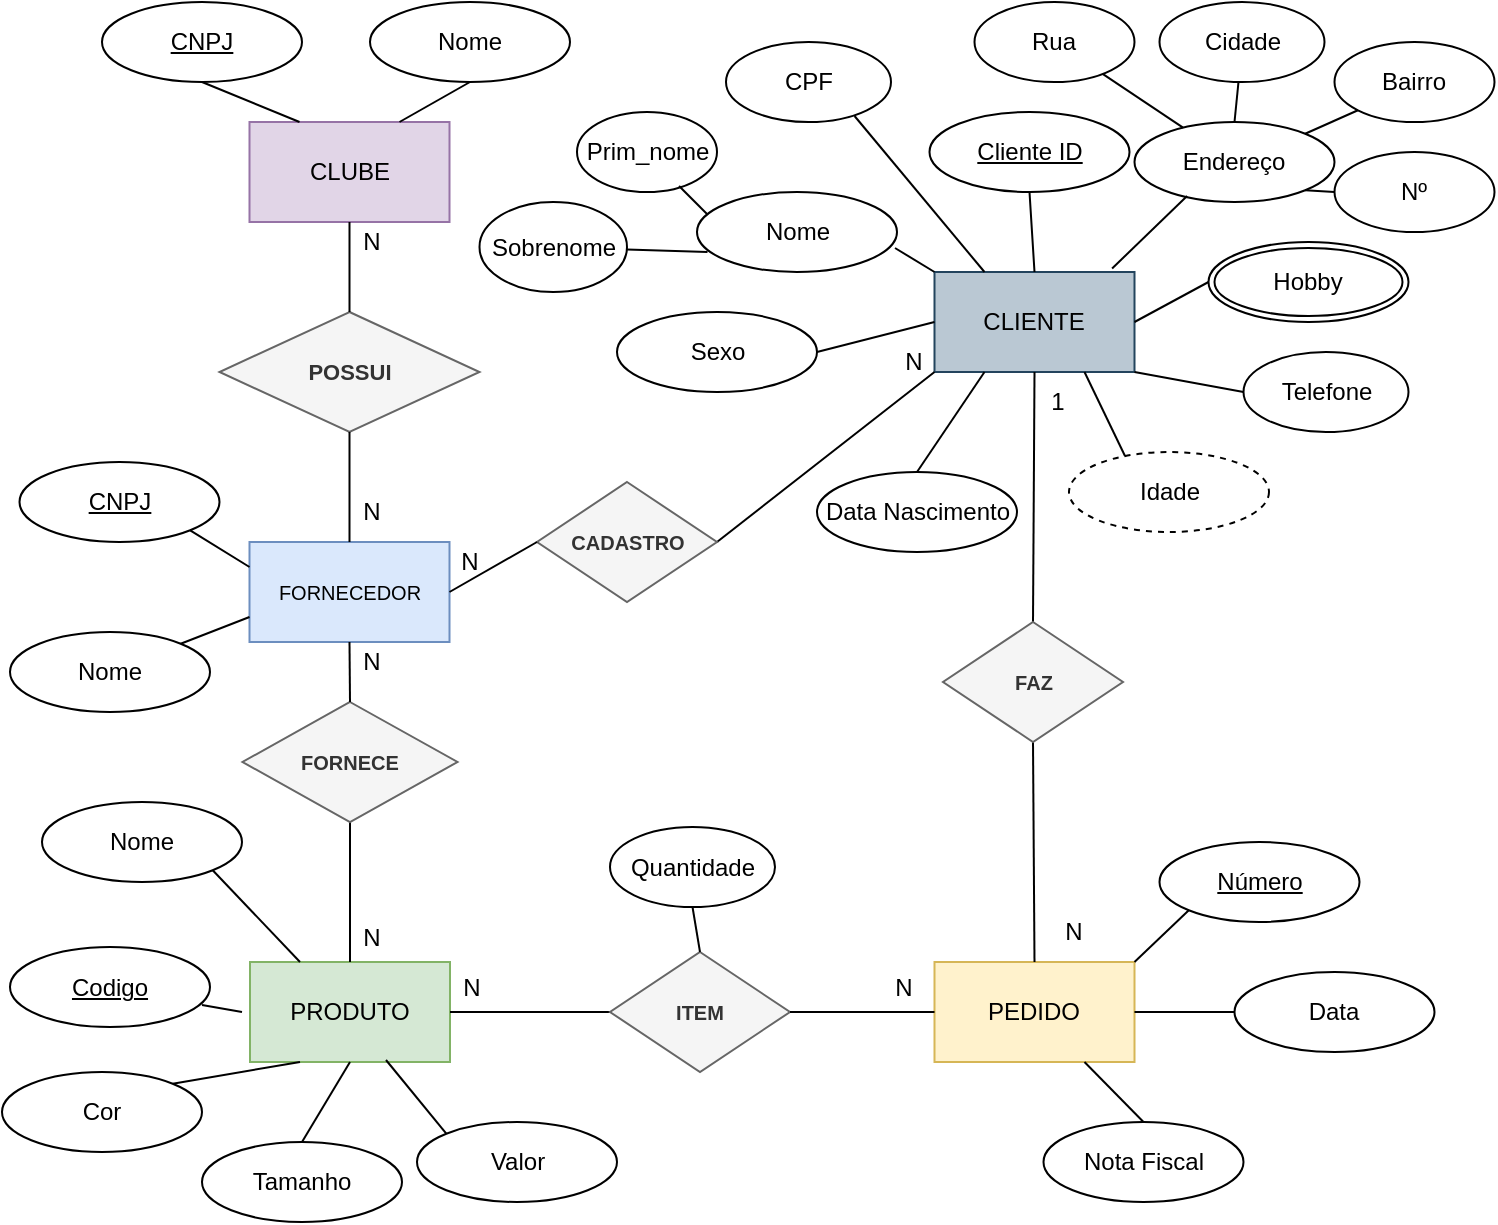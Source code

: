 <mxfile version="21.1.2" type="device" pages="2">
  <diagram name="Diagrama" id="8T4zqyXwF0000SmUOu8A">
    <mxGraphModel dx="3312" dy="1997" grid="1" gridSize="10" guides="1" tooltips="1" connect="1" arrows="1" fold="1" page="1" pageScale="1" pageWidth="827" pageHeight="1169" math="0" shadow="0">
      <root>
        <mxCell id="0" />
        <mxCell id="1" parent="0" />
        <mxCell id="Tkfm5KGIFP5zqyFGYU3w-9" value="CLUBE" style="whiteSpace=wrap;html=1;align=center;fillColor=#e1d5e7;strokeColor=#9673a6;" parent="1" vertex="1">
          <mxGeometry x="-1490.25" y="-1060" width="100" height="50" as="geometry" />
        </mxCell>
        <mxCell id="Tkfm5KGIFP5zqyFGYU3w-10" value="PRODUTO" style="whiteSpace=wrap;html=1;align=center;fillColor=#d5e8d4;strokeColor=#82b366;" parent="1" vertex="1">
          <mxGeometry x="-1490" y="-640" width="100" height="50" as="geometry" />
        </mxCell>
        <mxCell id="Tkfm5KGIFP5zqyFGYU3w-11" value="PEDIDO" style="whiteSpace=wrap;html=1;align=center;fillColor=#fff2cc;strokeColor=#d6b656;" parent="1" vertex="1">
          <mxGeometry x="-1147.75" y="-640" width="100" height="50" as="geometry" />
        </mxCell>
        <mxCell id="Tkfm5KGIFP5zqyFGYU3w-12" value="CLIENTE" style="whiteSpace=wrap;html=1;align=center;fillColor=#bac8d3;strokeColor=#23445d;" parent="1" vertex="1">
          <mxGeometry x="-1147.75" y="-985" width="100" height="50" as="geometry" />
        </mxCell>
        <mxCell id="VzMww5PxV1IO6Oh9PiyG-2" value="CNPJ" style="ellipse;whiteSpace=wrap;html=1;align=center;fontStyle=4;" parent="1" vertex="1">
          <mxGeometry x="-1564" y="-1120" width="100" height="40" as="geometry" />
        </mxCell>
        <mxCell id="VzMww5PxV1IO6Oh9PiyG-7" value="Data Nascimento" style="ellipse;whiteSpace=wrap;html=1;align=center;" parent="1" vertex="1">
          <mxGeometry x="-1206.5" y="-885" width="100" height="40" as="geometry" />
        </mxCell>
        <mxCell id="VzMww5PxV1IO6Oh9PiyG-8" value="Endereço" style="ellipse;whiteSpace=wrap;html=1;align=center;" parent="1" vertex="1">
          <mxGeometry x="-1047.75" y="-1060" width="100" height="40" as="geometry" />
        </mxCell>
        <mxCell id="VzMww5PxV1IO6Oh9PiyG-9" value="Sexo" style="ellipse;whiteSpace=wrap;html=1;align=center;" parent="1" vertex="1">
          <mxGeometry x="-1306.5" y="-965" width="100" height="40" as="geometry" />
        </mxCell>
        <mxCell id="VzMww5PxV1IO6Oh9PiyG-10" value="Nome" style="ellipse;whiteSpace=wrap;html=1;align=center;" parent="1" vertex="1">
          <mxGeometry x="-1266.5" y="-1025" width="100" height="40" as="geometry" />
        </mxCell>
        <mxCell id="VzMww5PxV1IO6Oh9PiyG-13" value="Idade" style="ellipse;whiteSpace=wrap;html=1;align=center;dashed=1;" parent="1" vertex="1">
          <mxGeometry x="-1080.5" y="-895" width="100" height="40" as="geometry" />
        </mxCell>
        <mxCell id="VzMww5PxV1IO6Oh9PiyG-14" value="Prim_nome" style="ellipse;whiteSpace=wrap;html=1;align=center;" parent="1" vertex="1">
          <mxGeometry x="-1326.5" y="-1065" width="70" height="40" as="geometry" />
        </mxCell>
        <mxCell id="VzMww5PxV1IO6Oh9PiyG-15" value="Sobrenome" style="ellipse;whiteSpace=wrap;html=1;align=center;" parent="1" vertex="1">
          <mxGeometry x="-1375.25" y="-1020" width="73.75" height="45" as="geometry" />
        </mxCell>
        <mxCell id="VzMww5PxV1IO6Oh9PiyG-16" value="Bairro" style="ellipse;whiteSpace=wrap;html=1;align=center;" parent="1" vertex="1">
          <mxGeometry x="-947.75" y="-1100" width="80" height="40" as="geometry" />
        </mxCell>
        <mxCell id="VzMww5PxV1IO6Oh9PiyG-17" value="Cidade" style="ellipse;whiteSpace=wrap;html=1;align=center;" parent="1" vertex="1">
          <mxGeometry x="-1035.25" y="-1120" width="82.5" height="40" as="geometry" />
        </mxCell>
        <mxCell id="VzMww5PxV1IO6Oh9PiyG-19" value="Nº" style="ellipse;whiteSpace=wrap;html=1;align=center;" parent="1" vertex="1">
          <mxGeometry x="-947.75" y="-1045" width="80" height="40" as="geometry" />
        </mxCell>
        <mxCell id="VzMww5PxV1IO6Oh9PiyG-20" value="Nome" style="ellipse;whiteSpace=wrap;html=1;align=center;" parent="1" vertex="1">
          <mxGeometry x="-1594" y="-720" width="100" height="40" as="geometry" />
        </mxCell>
        <mxCell id="VzMww5PxV1IO6Oh9PiyG-22" value="Valor" style="ellipse;whiteSpace=wrap;html=1;align=center;" parent="1" vertex="1">
          <mxGeometry x="-1406.5" y="-560" width="100" height="40" as="geometry" />
        </mxCell>
        <mxCell id="VzMww5PxV1IO6Oh9PiyG-23" value="Tamanho" style="ellipse;whiteSpace=wrap;html=1;align=center;" parent="1" vertex="1">
          <mxGeometry x="-1514" y="-550" width="100" height="40" as="geometry" />
        </mxCell>
        <mxCell id="VzMww5PxV1IO6Oh9PiyG-29" value="Codigo" style="ellipse;whiteSpace=wrap;html=1;align=center;fontStyle=4;" parent="1" vertex="1">
          <mxGeometry x="-1610" y="-647.5" width="100" height="40" as="geometry" />
        </mxCell>
        <mxCell id="VzMww5PxV1IO6Oh9PiyG-30" value="Hobby" style="ellipse;shape=doubleEllipse;margin=3;whiteSpace=wrap;html=1;align=center;" parent="1" vertex="1">
          <mxGeometry x="-1010.75" y="-1000" width="100" height="40" as="geometry" />
        </mxCell>
        <mxCell id="VzMww5PxV1IO6Oh9PiyG-33" value="Número" style="ellipse;whiteSpace=wrap;html=1;align=center;fontStyle=4;" parent="1" vertex="1">
          <mxGeometry x="-1035.25" y="-700" width="100" height="40" as="geometry" />
        </mxCell>
        <mxCell id="VzMww5PxV1IO6Oh9PiyG-37" value="Data" style="ellipse;whiteSpace=wrap;html=1;align=center;" parent="1" vertex="1">
          <mxGeometry x="-997.75" y="-635" width="100" height="40" as="geometry" />
        </mxCell>
        <mxCell id="VzMww5PxV1IO6Oh9PiyG-38" value="Nota Fiscal" style="ellipse;whiteSpace=wrap;html=1;align=center;" parent="1" vertex="1">
          <mxGeometry x="-1093.25" y="-560" width="100" height="40" as="geometry" />
        </mxCell>
        <mxCell id="VzMww5PxV1IO6Oh9PiyG-42" value="" style="endArrow=none;html=1;rounded=0;exitX=0.5;exitY=1;exitDx=0;exitDy=0;entryX=0.25;entryY=0;entryDx=0;entryDy=0;" parent="1" source="VzMww5PxV1IO6Oh9PiyG-2" target="Tkfm5KGIFP5zqyFGYU3w-9" edge="1">
          <mxGeometry relative="1" as="geometry">
            <mxPoint x="-1384" y="-1130" as="sourcePoint" />
            <mxPoint x="-1434" y="-1030" as="targetPoint" />
            <Array as="points" />
          </mxGeometry>
        </mxCell>
        <mxCell id="VzMww5PxV1IO6Oh9PiyG-43" value="" style="endArrow=none;html=1;rounded=0;exitX=0.5;exitY=1;exitDx=0;exitDy=0;entryX=0.75;entryY=0;entryDx=0;entryDy=0;" parent="1" source="usLz7VzWyeK3EHCSEz5r-34" target="Tkfm5KGIFP5zqyFGYU3w-9" edge="1">
          <mxGeometry relative="1" as="geometry">
            <mxPoint x="-1354" y="-1080" as="sourcePoint" />
            <mxPoint x="-1114" y="-170" as="targetPoint" />
          </mxGeometry>
        </mxCell>
        <mxCell id="VzMww5PxV1IO6Oh9PiyG-45" value="" style="endArrow=none;html=1;rounded=0;" parent="1" source="VzMww5PxV1IO6Oh9PiyG-15" edge="1">
          <mxGeometry relative="1" as="geometry">
            <mxPoint x="-1286.5" y="-995" as="sourcePoint" />
            <mxPoint x="-1261.25" y="-995" as="targetPoint" />
          </mxGeometry>
        </mxCell>
        <mxCell id="VzMww5PxV1IO6Oh9PiyG-46" value="" style="endArrow=none;html=1;rounded=0;exitX=0.729;exitY=0.925;exitDx=0;exitDy=0;exitPerimeter=0;entryX=0.05;entryY=0.275;entryDx=0;entryDy=0;entryPerimeter=0;" parent="1" source="VzMww5PxV1IO6Oh9PiyG-14" target="VzMww5PxV1IO6Oh9PiyG-10" edge="1">
          <mxGeometry relative="1" as="geometry">
            <mxPoint x="-886.5" y="-1065" as="sourcePoint" />
            <mxPoint x="-726.5" y="-1065" as="targetPoint" />
          </mxGeometry>
        </mxCell>
        <mxCell id="VzMww5PxV1IO6Oh9PiyG-47" value="" style="endArrow=none;html=1;rounded=0;entryX=0.5;entryY=0;entryDx=0;entryDy=0;" parent="1" source="VzMww5PxV1IO6Oh9PiyG-17" target="VzMww5PxV1IO6Oh9PiyG-8" edge="1">
          <mxGeometry relative="1" as="geometry">
            <mxPoint x="-937.75" y="-1090" as="sourcePoint" />
            <mxPoint x="-327.75" y="-1285" as="targetPoint" />
          </mxGeometry>
        </mxCell>
        <mxCell id="VzMww5PxV1IO6Oh9PiyG-48" value="" style="endArrow=none;html=1;rounded=0;exitX=0;exitY=1;exitDx=0;exitDy=0;entryX=1;entryY=0;entryDx=0;entryDy=0;" parent="1" source="VzMww5PxV1IO6Oh9PiyG-16" target="VzMww5PxV1IO6Oh9PiyG-8" edge="1">
          <mxGeometry relative="1" as="geometry">
            <mxPoint x="-487.75" y="-1285" as="sourcePoint" />
            <mxPoint x="-837.75" y="-1075" as="targetPoint" />
          </mxGeometry>
        </mxCell>
        <mxCell id="VzMww5PxV1IO6Oh9PiyG-52" value="" style="endArrow=none;html=1;rounded=0;exitX=0.99;exitY=0.7;exitDx=0;exitDy=0;exitPerimeter=0;entryX=0;entryY=0;entryDx=0;entryDy=0;" parent="1" source="VzMww5PxV1IO6Oh9PiyG-10" target="Tkfm5KGIFP5zqyFGYU3w-12" edge="1">
          <mxGeometry relative="1" as="geometry">
            <mxPoint x="-817.25" y="-1075" as="sourcePoint" />
            <mxPoint x="-657.25" y="-1075" as="targetPoint" />
          </mxGeometry>
        </mxCell>
        <mxCell id="VzMww5PxV1IO6Oh9PiyG-53" value="" style="endArrow=none;html=1;rounded=0;exitX=0;exitY=0.5;exitDx=0;exitDy=0;entryX=1;entryY=0.5;entryDx=0;entryDy=0;" parent="1" source="VzMww5PxV1IO6Oh9PiyG-30" target="Tkfm5KGIFP5zqyFGYU3w-12" edge="1">
          <mxGeometry relative="1" as="geometry">
            <mxPoint x="-877.75" y="-1070" as="sourcePoint" />
            <mxPoint x="-717.75" y="-1070" as="targetPoint" />
          </mxGeometry>
        </mxCell>
        <mxCell id="VzMww5PxV1IO6Oh9PiyG-54" value="" style="endArrow=none;html=1;rounded=0;exitX=0.5;exitY=0;exitDx=0;exitDy=0;entryX=0.25;entryY=1;entryDx=0;entryDy=0;" parent="1" source="VzMww5PxV1IO6Oh9PiyG-7" target="Tkfm5KGIFP5zqyFGYU3w-12" edge="1">
          <mxGeometry relative="1" as="geometry">
            <mxPoint x="-877.75" y="-1070" as="sourcePoint" />
            <mxPoint x="-717.75" y="-1070" as="targetPoint" />
          </mxGeometry>
        </mxCell>
        <mxCell id="VzMww5PxV1IO6Oh9PiyG-56" value="" style="endArrow=none;html=1;rounded=0;exitX=1;exitY=0.5;exitDx=0;exitDy=0;entryX=0;entryY=0.5;entryDx=0;entryDy=0;" parent="1" source="VzMww5PxV1IO6Oh9PiyG-9" target="Tkfm5KGIFP5zqyFGYU3w-12" edge="1">
          <mxGeometry relative="1" as="geometry">
            <mxPoint x="-817.25" y="-1075" as="sourcePoint" />
            <mxPoint x="-657.25" y="-1075" as="targetPoint" />
          </mxGeometry>
        </mxCell>
        <mxCell id="VzMww5PxV1IO6Oh9PiyG-57" value="" style="endArrow=none;html=1;rounded=0;exitX=1;exitY=1;exitDx=0;exitDy=0;entryX=0;entryY=0.5;entryDx=0;entryDy=0;" parent="1" source="Tkfm5KGIFP5zqyFGYU3w-12" target="IfGe2_RZmpWgjfv_gyei-1" edge="1">
          <mxGeometry relative="1" as="geometry">
            <mxPoint x="-877.75" y="-1070" as="sourcePoint" />
            <mxPoint x="-1003.105" y="-959.142" as="targetPoint" />
          </mxGeometry>
        </mxCell>
        <mxCell id="VzMww5PxV1IO6Oh9PiyG-58" value="" style="endArrow=none;html=1;rounded=0;exitX=0.779;exitY=0.925;exitDx=0;exitDy=0;entryX=0.25;entryY=0;entryDx=0;entryDy=0;exitPerimeter=0;" parent="1" source="usLz7VzWyeK3EHCSEz5r-35" target="Tkfm5KGIFP5zqyFGYU3w-12" edge="1">
          <mxGeometry relative="1" as="geometry">
            <mxPoint x="-1189" y="-1070" as="sourcePoint" />
            <mxPoint x="-717.75" y="-1070" as="targetPoint" />
          </mxGeometry>
        </mxCell>
        <mxCell id="VzMww5PxV1IO6Oh9PiyG-59" value="" style="endArrow=none;html=1;rounded=0;exitX=0;exitY=0.5;exitDx=0;exitDy=0;entryX=1;entryY=1;entryDx=0;entryDy=0;" parent="1" source="VzMww5PxV1IO6Oh9PiyG-19" target="VzMww5PxV1IO6Oh9PiyG-8" edge="1">
          <mxGeometry relative="1" as="geometry">
            <mxPoint x="-487.75" y="-1285" as="sourcePoint" />
            <mxPoint x="-327.75" y="-1285" as="targetPoint" />
          </mxGeometry>
        </mxCell>
        <mxCell id="VzMww5PxV1IO6Oh9PiyG-60" value="" style="endArrow=none;html=1;rounded=0;exitX=0.5;exitY=0;exitDx=0;exitDy=0;entryX=0.5;entryY=1;entryDx=0;entryDy=0;" parent="1" source="VzMww5PxV1IO6Oh9PiyG-23" target="Tkfm5KGIFP5zqyFGYU3w-10" edge="1">
          <mxGeometry relative="1" as="geometry">
            <mxPoint x="-1544" y="-722.5" as="sourcePoint" />
            <mxPoint x="-1384" y="-722.5" as="targetPoint" />
          </mxGeometry>
        </mxCell>
        <mxCell id="VzMww5PxV1IO6Oh9PiyG-61" value="" style="endArrow=none;html=1;rounded=0;exitX=1;exitY=0;exitDx=0;exitDy=0;entryX=0.25;entryY=1;entryDx=0;entryDy=0;" parent="1" source="IfGe2_RZmpWgjfv_gyei-2" target="Tkfm5KGIFP5zqyFGYU3w-10" edge="1">
          <mxGeometry relative="1" as="geometry">
            <mxPoint x="-1484" y="-552.5" as="sourcePoint" />
            <mxPoint x="-1424" y="-590" as="targetPoint" />
          </mxGeometry>
        </mxCell>
        <mxCell id="VzMww5PxV1IO6Oh9PiyG-62" value="" style="endArrow=none;html=1;rounded=0;entryX=0.25;entryY=0;entryDx=0;entryDy=0;exitX=1;exitY=1;exitDx=0;exitDy=0;" parent="1" source="VzMww5PxV1IO6Oh9PiyG-20" target="Tkfm5KGIFP5zqyFGYU3w-10" edge="1">
          <mxGeometry relative="1" as="geometry">
            <mxPoint x="-1464" y="-690" as="sourcePoint" />
            <mxPoint x="-1384" y="-722.5" as="targetPoint" />
          </mxGeometry>
        </mxCell>
        <mxCell id="VzMww5PxV1IO6Oh9PiyG-63" value="" style="endArrow=none;html=1;rounded=0;exitX=0.96;exitY=0.725;exitDx=0;exitDy=0;exitPerimeter=0;" parent="1" source="VzMww5PxV1IO6Oh9PiyG-29" edge="1">
          <mxGeometry relative="1" as="geometry">
            <mxPoint x="-1544" y="-722.5" as="sourcePoint" />
            <mxPoint x="-1494" y="-615" as="targetPoint" />
          </mxGeometry>
        </mxCell>
        <mxCell id="VzMww5PxV1IO6Oh9PiyG-64" value="" style="endArrow=none;html=1;rounded=0;exitX=0.68;exitY=0.98;exitDx=0;exitDy=0;entryX=0;entryY=0;entryDx=0;entryDy=0;exitPerimeter=0;" parent="1" source="Tkfm5KGIFP5zqyFGYU3w-10" target="VzMww5PxV1IO6Oh9PiyG-22" edge="1">
          <mxGeometry relative="1" as="geometry">
            <mxPoint x="-1544" y="-722.5" as="sourcePoint" />
            <mxPoint x="-1314" y="-542.5" as="targetPoint" />
          </mxGeometry>
        </mxCell>
        <mxCell id="VzMww5PxV1IO6Oh9PiyG-67" value="" style="endArrow=none;html=1;rounded=0;exitX=0;exitY=0.5;exitDx=0;exitDy=0;entryX=1;entryY=0.5;entryDx=0;entryDy=0;" parent="1" source="VzMww5PxV1IO6Oh9PiyG-37" target="Tkfm5KGIFP5zqyFGYU3w-11" edge="1">
          <mxGeometry relative="1" as="geometry">
            <mxPoint x="-1416.5" y="-362.5" as="sourcePoint" />
            <mxPoint x="-1256.5" y="-362.5" as="targetPoint" />
          </mxGeometry>
        </mxCell>
        <mxCell id="VzMww5PxV1IO6Oh9PiyG-70" value="" style="endArrow=none;html=1;rounded=0;entryX=0.75;entryY=1;entryDx=0;entryDy=0;exitX=0.5;exitY=0;exitDx=0;exitDy=0;" parent="1" source="VzMww5PxV1IO6Oh9PiyG-38" target="Tkfm5KGIFP5zqyFGYU3w-11" edge="1">
          <mxGeometry relative="1" as="geometry">
            <mxPoint x="-1078" y="-560" as="sourcePoint" />
            <mxPoint x="-1256.5" y="-362.5" as="targetPoint" />
          </mxGeometry>
        </mxCell>
        <mxCell id="VzMww5PxV1IO6Oh9PiyG-72" value="" style="endArrow=none;html=1;rounded=0;exitX=1;exitY=0;exitDx=0;exitDy=0;entryX=0;entryY=1;entryDx=0;entryDy=0;" parent="1" source="Tkfm5KGIFP5zqyFGYU3w-11" target="VzMww5PxV1IO6Oh9PiyG-33" edge="1">
          <mxGeometry relative="1" as="geometry">
            <mxPoint x="-1416.5" y="-362.5" as="sourcePoint" />
            <mxPoint x="-1156.25" y="-710" as="targetPoint" />
          </mxGeometry>
        </mxCell>
        <mxCell id="VzMww5PxV1IO6Oh9PiyG-73" value="POSSUI" style="shape=rhombus;perimeter=rhombusPerimeter;whiteSpace=wrap;html=1;align=center;fillColor=#f5f5f5;fontColor=#333333;strokeColor=#666666;fontStyle=1;fontSize=11;" parent="1" vertex="1">
          <mxGeometry x="-1505.25" y="-965" width="130" height="60" as="geometry" />
        </mxCell>
        <mxCell id="Menlp_lEHqC7IgFy6oZM-38" value="" style="endArrow=none;html=1;rounded=0;fontSize=10;exitX=0.5;exitY=0;exitDx=0;exitDy=0;entryX=0.5;entryY=1;entryDx=0;entryDy=0;" parent="1" source="VzMww5PxV1IO6Oh9PiyG-73" target="Tkfm5KGIFP5zqyFGYU3w-9" edge="1">
          <mxGeometry relative="1" as="geometry">
            <mxPoint x="-724" y="-50" as="sourcePoint" />
            <mxPoint x="-564" y="-50" as="targetPoint" />
          </mxGeometry>
        </mxCell>
        <mxCell id="R3YSgcDRTzF9kE0kTYUh-3" value="" style="endArrow=none;html=1;rounded=0;entryX=0;entryY=0.5;entryDx=0;entryDy=0;exitX=1;exitY=0.5;exitDx=0;exitDy=0;" parent="1" source="Tkfm5KGIFP5zqyFGYU3w-10" target="usLz7VzWyeK3EHCSEz5r-10" edge="1">
          <mxGeometry relative="1" as="geometry">
            <mxPoint x="-1264" y="-300" as="sourcePoint" />
            <mxPoint x="-1224" y="-632.5" as="targetPoint" />
            <Array as="points" />
          </mxGeometry>
        </mxCell>
        <mxCell id="yCNj54rbGJSRNF_BgYbG-1" value="FORNECEDOR" style="whiteSpace=wrap;html=1;align=center;fillColor=#dae8fc;strokeColor=#6c8ebf;fontSize=10;" parent="1" vertex="1">
          <mxGeometry x="-1490.25" y="-850" width="100" height="50" as="geometry" />
        </mxCell>
        <mxCell id="yCNj54rbGJSRNF_BgYbG-4" value="CNPJ" style="ellipse;whiteSpace=wrap;html=1;align=center;fontStyle=4;" parent="1" vertex="1">
          <mxGeometry x="-1605.25" y="-890" width="100" height="40" as="geometry" />
        </mxCell>
        <mxCell id="yCNj54rbGJSRNF_BgYbG-5" value="" style="endArrow=none;html=1;rounded=0;exitX=0;exitY=0.75;exitDx=0;exitDy=0;entryX=1;entryY=0;entryDx=0;entryDy=0;" parent="1" source="yCNj54rbGJSRNF_BgYbG-1" target="usLz7VzWyeK3EHCSEz5r-33" edge="1">
          <mxGeometry relative="1" as="geometry">
            <mxPoint x="-1434" y="-800" as="sourcePoint" />
            <mxPoint x="-1510" y="-790" as="targetPoint" />
          </mxGeometry>
        </mxCell>
        <mxCell id="yCNj54rbGJSRNF_BgYbG-6" value="" style="endArrow=none;html=1;rounded=0;entryX=1;entryY=1;entryDx=0;entryDy=0;exitX=0;exitY=0.25;exitDx=0;exitDy=0;" parent="1" source="yCNj54rbGJSRNF_BgYbG-1" target="yCNj54rbGJSRNF_BgYbG-4" edge="1">
          <mxGeometry relative="1" as="geometry">
            <mxPoint x="-1434" y="-800" as="sourcePoint" />
            <mxPoint x="-1510" y="-860" as="targetPoint" />
          </mxGeometry>
        </mxCell>
        <mxCell id="yCNj54rbGJSRNF_BgYbG-16" value="Cliente ID" style="ellipse;whiteSpace=wrap;html=1;align=center;fontStyle=4;" parent="1" vertex="1">
          <mxGeometry x="-1150.25" y="-1065" width="100" height="40" as="geometry" />
        </mxCell>
        <mxCell id="yCNj54rbGJSRNF_BgYbG-17" value="" style="endArrow=none;html=1;rounded=0;exitX=0.5;exitY=1;exitDx=0;exitDy=0;entryX=0.5;entryY=0;entryDx=0;entryDy=0;" parent="1" source="yCNj54rbGJSRNF_BgYbG-16" target="Tkfm5KGIFP5zqyFGYU3w-12" edge="1">
          <mxGeometry relative="1" as="geometry">
            <mxPoint x="-1173.75" y="-1060" as="sourcePoint" />
            <mxPoint x="-1092.75" y="-980" as="targetPoint" />
          </mxGeometry>
        </mxCell>
        <mxCell id="yCNj54rbGJSRNF_BgYbG-18" value="" style="endArrow=none;html=1;rounded=0;exitX=0.5;exitY=1;exitDx=0;exitDy=0;entryX=0.5;entryY=0;entryDx=0;entryDy=0;" parent="1" source="Tkfm5KGIFP5zqyFGYU3w-2" target="Tkfm5KGIFP5zqyFGYU3w-11" edge="1">
          <mxGeometry relative="1" as="geometry">
            <mxPoint x="-709" y="-40" as="sourcePoint" />
            <mxPoint x="-234" y="-375" as="targetPoint" />
          </mxGeometry>
        </mxCell>
        <mxCell id="yCNj54rbGJSRNF_BgYbG-24" value="" style="endArrow=none;html=1;rounded=0;exitX=0.5;exitY=1;exitDx=0;exitDy=0;entryX=0.5;entryY=0;entryDx=0;entryDy=0;" parent="1" source="Tkfm5KGIFP5zqyFGYU3w-12" target="Tkfm5KGIFP5zqyFGYU3w-2" edge="1">
          <mxGeometry relative="1" as="geometry">
            <mxPoint x="-574" y="43" as="sourcePoint" />
            <mxPoint x="-99" y="-305" as="targetPoint" />
          </mxGeometry>
        </mxCell>
        <mxCell id="Tkfm5KGIFP5zqyFGYU3w-2" value="FAZ" style="shape=rhombus;perimeter=rhombusPerimeter;whiteSpace=wrap;align=center;fillColor=#f5f5f5;fontColor=#333333;strokeColor=#666666;fontSize=10;verticalAlign=middle;labelPosition=center;verticalLabelPosition=middle;html=1;fontStyle=1" parent="1" vertex="1">
          <mxGeometry x="-1143.5" y="-810" width="90" height="60" as="geometry" />
        </mxCell>
        <mxCell id="yCNj54rbGJSRNF_BgYbG-26" value="" style="endArrow=none;html=1;rounded=0;exitX=0;exitY=1;exitDx=0;exitDy=0;entryX=1;entryY=0.5;entryDx=0;entryDy=0;" parent="1" source="Tkfm5KGIFP5zqyFGYU3w-12" target="yCNj54rbGJSRNF_BgYbG-25" edge="1">
          <mxGeometry relative="1" as="geometry">
            <mxPoint x="-892.25" y="-1015" as="sourcePoint" />
            <mxPoint x="-1282" y="-850" as="targetPoint" />
          </mxGeometry>
        </mxCell>
        <mxCell id="yCNj54rbGJSRNF_BgYbG-25" value="CADASTRO" style="shape=rhombus;perimeter=rhombusPerimeter;whiteSpace=wrap;align=center;fillColor=#f5f5f5;fontColor=#333333;strokeColor=#666666;fontSize=10;verticalAlign=middle;labelPosition=center;verticalLabelPosition=middle;html=1;fontStyle=1" parent="1" vertex="1">
          <mxGeometry x="-1346.5" y="-880" width="90" height="60" as="geometry" />
        </mxCell>
        <mxCell id="yCNj54rbGJSRNF_BgYbG-32" value="" style="edgeStyle=orthogonalEdgeStyle;rounded=0;orthogonalLoop=1;jettySize=auto;html=1;endArrow=none;endFill=0;exitX=0.5;exitY=0;exitDx=0;exitDy=0;" parent="1" source="yCNj54rbGJSRNF_BgYbG-1" target="VzMww5PxV1IO6Oh9PiyG-73" edge="1">
          <mxGeometry relative="1" as="geometry">
            <mxPoint x="-1314" y="-570" as="sourcePoint" />
          </mxGeometry>
        </mxCell>
        <mxCell id="usLz7VzWyeK3EHCSEz5r-6" value="" style="endArrow=none;html=1;rounded=0;entryX=0.75;entryY=1;entryDx=0;entryDy=0;exitX=0.28;exitY=0.05;exitDx=0;exitDy=0;exitPerimeter=0;" parent="1" source="VzMww5PxV1IO6Oh9PiyG-13" target="Tkfm5KGIFP5zqyFGYU3w-12" edge="1">
          <mxGeometry width="50" height="50" relative="1" as="geometry">
            <mxPoint x="-1060.5" y="-895" as="sourcePoint" />
            <mxPoint x="-1227.75" y="-855" as="targetPoint" />
          </mxGeometry>
        </mxCell>
        <mxCell id="usLz7VzWyeK3EHCSEz5r-9" value="" style="endArrow=none;html=1;rounded=0;entryX=0.263;entryY=0.925;entryDx=0;entryDy=0;exitX=0.888;exitY=-0.035;exitDx=0;exitDy=0;exitPerimeter=0;entryPerimeter=0;" parent="1" source="Tkfm5KGIFP5zqyFGYU3w-12" target="VzMww5PxV1IO6Oh9PiyG-8" edge="1">
          <mxGeometry width="50" height="50" relative="1" as="geometry">
            <mxPoint x="-1277.75" y="-805" as="sourcePoint" />
            <mxPoint x="-1227.75" y="-855" as="targetPoint" />
          </mxGeometry>
        </mxCell>
        <mxCell id="usLz7VzWyeK3EHCSEz5r-10" value="ITEM" style="shape=rhombus;perimeter=rhombusPerimeter;whiteSpace=wrap;align=center;fillColor=#f5f5f5;fontColor=#333333;strokeColor=#666666;fontSize=10;verticalAlign=middle;labelPosition=center;verticalLabelPosition=middle;html=1;fontStyle=1" parent="1" vertex="1">
          <mxGeometry x="-1310" y="-645" width="90" height="60" as="geometry" />
        </mxCell>
        <mxCell id="usLz7VzWyeK3EHCSEz5r-11" value="" style="endArrow=none;html=1;rounded=0;entryX=1;entryY=0.5;entryDx=0;entryDy=0;exitX=0;exitY=0.5;exitDx=0;exitDy=0;" parent="1" source="Tkfm5KGIFP5zqyFGYU3w-11" target="usLz7VzWyeK3EHCSEz5r-10" edge="1">
          <mxGeometry relative="1" as="geometry">
            <mxPoint x="-1416.5" y="-587" as="sourcePoint" />
            <mxPoint x="-1249" y="-632.5" as="targetPoint" />
            <Array as="points" />
          </mxGeometry>
        </mxCell>
        <mxCell id="usLz7VzWyeK3EHCSEz5r-14" value="" style="endArrow=none;html=1;rounded=0;entryX=0.5;entryY=1;entryDx=0;entryDy=0;exitX=0.5;exitY=0;exitDx=0;exitDy=0;" parent="1" source="Tkfm5KGIFP5zqyFGYU3w-10" target="usLz7VzWyeK3EHCSEz5r-15" edge="1">
          <mxGeometry relative="1" as="geometry">
            <mxPoint x="-1386.5" y="-769.5" as="sourcePoint" />
            <mxPoint x="-1186.5" y="-492.5" as="targetPoint" />
            <Array as="points" />
          </mxGeometry>
        </mxCell>
        <mxCell id="usLz7VzWyeK3EHCSEz5r-15" value="FORNECE" style="shape=rhombus;perimeter=rhombusPerimeter;whiteSpace=wrap;align=center;fillColor=#f5f5f5;fontColor=#333333;strokeColor=#666666;fontSize=10;verticalAlign=middle;labelPosition=center;verticalLabelPosition=middle;html=1;fontStyle=1" parent="1" vertex="1">
          <mxGeometry x="-1493.75" y="-770" width="107.5" height="60" as="geometry" />
        </mxCell>
        <mxCell id="usLz7VzWyeK3EHCSEz5r-16" value="" style="endArrow=none;html=1;rounded=0;entryX=0.5;entryY=0;entryDx=0;entryDy=0;exitX=0.5;exitY=1;exitDx=0;exitDy=0;" parent="1" source="yCNj54rbGJSRNF_BgYbG-1" target="usLz7VzWyeK3EHCSEz5r-15" edge="1">
          <mxGeometry relative="1" as="geometry">
            <mxPoint x="-1001.5" y="-732.5" as="sourcePoint" />
            <mxPoint x="-1246.5" y="-782.5" as="targetPoint" />
            <Array as="points" />
          </mxGeometry>
        </mxCell>
        <mxCell id="usLz7VzWyeK3EHCSEz5r-19" value="" style="endArrow=none;html=1;rounded=0;exitX=1;exitY=0.5;exitDx=0;exitDy=0;entryX=0;entryY=0.5;entryDx=0;entryDy=0;" parent="1" source="yCNj54rbGJSRNF_BgYbG-1" target="yCNj54rbGJSRNF_BgYbG-25" edge="1">
          <mxGeometry width="50" height="50" relative="1" as="geometry">
            <mxPoint x="-1304" y="-800" as="sourcePoint" />
            <mxPoint x="-1254" y="-850" as="targetPoint" />
          </mxGeometry>
        </mxCell>
        <mxCell id="usLz7VzWyeK3EHCSEz5r-21" value="N" style="text;html=1;strokeColor=none;fillColor=none;align=center;verticalAlign=middle;whiteSpace=wrap;rounded=0;" parent="1" vertex="1">
          <mxGeometry x="-1444" y="-1015" width="30" height="30" as="geometry" />
        </mxCell>
        <mxCell id="usLz7VzWyeK3EHCSEz5r-22" value="N" style="text;html=1;strokeColor=none;fillColor=none;align=center;verticalAlign=middle;whiteSpace=wrap;rounded=0;" parent="1" vertex="1">
          <mxGeometry x="-1444" y="-880" width="30" height="30" as="geometry" />
        </mxCell>
        <mxCell id="usLz7VzWyeK3EHCSEz5r-23" value="N" style="text;html=1;strokeColor=none;fillColor=none;align=center;verticalAlign=middle;whiteSpace=wrap;rounded=0;" parent="1" vertex="1">
          <mxGeometry x="-1395" y="-855" width="30" height="30" as="geometry" />
        </mxCell>
        <mxCell id="usLz7VzWyeK3EHCSEz5r-25" value="N" style="text;html=1;strokeColor=none;fillColor=none;align=center;verticalAlign=middle;whiteSpace=wrap;rounded=0;" parent="1" vertex="1">
          <mxGeometry x="-1444" y="-667.5" width="30" height="30" as="geometry" />
        </mxCell>
        <mxCell id="usLz7VzWyeK3EHCSEz5r-26" value="N" style="text;html=1;strokeColor=none;fillColor=none;align=center;verticalAlign=middle;whiteSpace=wrap;rounded=0;" parent="1" vertex="1">
          <mxGeometry x="-1444" y="-805" width="30" height="30" as="geometry" />
        </mxCell>
        <mxCell id="usLz7VzWyeK3EHCSEz5r-27" value="N" style="text;html=1;strokeColor=none;fillColor=none;align=center;verticalAlign=middle;whiteSpace=wrap;rounded=0;" parent="1" vertex="1">
          <mxGeometry x="-1172.75" y="-955" width="30" height="30" as="geometry" />
        </mxCell>
        <mxCell id="usLz7VzWyeK3EHCSEz5r-28" value="N" style="text;html=1;strokeColor=none;fillColor=none;align=center;verticalAlign=middle;whiteSpace=wrap;rounded=0;" parent="1" vertex="1">
          <mxGeometry x="-1177.75" y="-642.5" width="30" height="30" as="geometry" />
        </mxCell>
        <mxCell id="usLz7VzWyeK3EHCSEz5r-30" value="N" style="text;html=1;strokeColor=none;fillColor=none;align=center;verticalAlign=middle;whiteSpace=wrap;rounded=0;" parent="1" vertex="1">
          <mxGeometry x="-1093.5" y="-670" width="30" height="30" as="geometry" />
        </mxCell>
        <mxCell id="usLz7VzWyeK3EHCSEz5r-31" value="1" style="text;html=1;strokeColor=none;fillColor=none;align=center;verticalAlign=middle;whiteSpace=wrap;rounded=0;" parent="1" vertex="1">
          <mxGeometry x="-1100.75" y="-935" width="30" height="30" as="geometry" />
        </mxCell>
        <mxCell id="usLz7VzWyeK3EHCSEz5r-33" value="Nome" style="ellipse;whiteSpace=wrap;html=1;align=center;" parent="1" vertex="1">
          <mxGeometry x="-1610" y="-805" width="100" height="40" as="geometry" />
        </mxCell>
        <mxCell id="usLz7VzWyeK3EHCSEz5r-34" value="Nome" style="ellipse;whiteSpace=wrap;html=1;align=center;" parent="1" vertex="1">
          <mxGeometry x="-1430" y="-1120" width="100" height="40" as="geometry" />
        </mxCell>
        <mxCell id="usLz7VzWyeK3EHCSEz5r-35" value="CPF" style="ellipse;whiteSpace=wrap;html=1;align=center;" parent="1" vertex="1">
          <mxGeometry x="-1252" y="-1100" width="82.5" height="40" as="geometry" />
        </mxCell>
        <mxCell id="Zu0eNNCYc3_iuG06aKiV-1" value="Rua" style="ellipse;whiteSpace=wrap;html=1;" parent="1" vertex="1">
          <mxGeometry x="-1127.75" y="-1120" width="80" height="40" as="geometry" />
        </mxCell>
        <mxCell id="Zu0eNNCYc3_iuG06aKiV-2" value="" style="endArrow=none;html=1;rounded=0;" parent="1" source="Zu0eNNCYc3_iuG06aKiV-1" target="VzMww5PxV1IO6Oh9PiyG-8" edge="1">
          <mxGeometry relative="1" as="geometry">
            <mxPoint x="-1066.5" y="-1070" as="sourcePoint" />
            <mxPoint x="-1117.5" y="-1030" as="targetPoint" />
          </mxGeometry>
        </mxCell>
        <mxCell id="vWB6453YS10VL0QfFwb9-1" value="N" style="text;html=1;strokeColor=none;fillColor=none;align=center;verticalAlign=middle;whiteSpace=wrap;rounded=0;" parent="1" vertex="1">
          <mxGeometry x="-1394" y="-642.5" width="30" height="30" as="geometry" />
        </mxCell>
        <mxCell id="IfGe2_RZmpWgjfv_gyei-1" value="Telefone" style="ellipse;whiteSpace=wrap;html=1;align=center;" parent="1" vertex="1">
          <mxGeometry x="-993.25" y="-945" width="82.5" height="40" as="geometry" />
        </mxCell>
        <mxCell id="IfGe2_RZmpWgjfv_gyei-2" value="Cor" style="ellipse;whiteSpace=wrap;html=1;align=center;" parent="1" vertex="1">
          <mxGeometry x="-1614" y="-585" width="100" height="40" as="geometry" />
        </mxCell>
        <mxCell id="6-UYcEUJKiYbG470EFWn-1" value="Quantidade" style="ellipse;whiteSpace=wrap;html=1;align=center;" parent="1" vertex="1">
          <mxGeometry x="-1310" y="-707.5" width="82.5" height="40" as="geometry" />
        </mxCell>
        <mxCell id="6-UYcEUJKiYbG470EFWn-2" value="" style="endArrow=none;html=1;rounded=0;exitX=0.5;exitY=1;exitDx=0;exitDy=0;entryX=0.5;entryY=0;entryDx=0;entryDy=0;" parent="1" source="6-UYcEUJKiYbG470EFWn-1" target="usLz7VzWyeK3EHCSEz5r-10" edge="1">
          <mxGeometry relative="1" as="geometry">
            <mxPoint x="-972.5" y="-775" as="sourcePoint" />
            <mxPoint x="-1015.5" y="-739" as="targetPoint" />
            <Array as="points" />
          </mxGeometry>
        </mxCell>
      </root>
    </mxGraphModel>
  </diagram>
  <diagram id="qfddBZMNtLEKU8078x4S" name="ModeloImplementação">
    <mxGraphModel dx="1664" dy="844" grid="1" gridSize="10" guides="1" tooltips="1" connect="1" arrows="1" fold="1" page="1" pageScale="1" pageWidth="827" pageHeight="1169" math="0" shadow="0">
      <root>
        <mxCell id="0" />
        <mxCell id="1" parent="0" />
        <mxCell id="RhqD98swlsCkpaPawArI-1" value="&lt;u&gt;CNPJ&lt;/u&gt;" style="rounded=0;whiteSpace=wrap;html=1;" vertex="1" parent="1">
          <mxGeometry x="80" y="80" width="90" height="40" as="geometry" />
        </mxCell>
        <mxCell id="RhqD98swlsCkpaPawArI-2" value="Nome" style="rounded=0;whiteSpace=wrap;html=1;" vertex="1" parent="1">
          <mxGeometry x="170" y="80" width="90" height="40" as="geometry" />
        </mxCell>
        <mxCell id="RhqD98swlsCkpaPawArI-3" value="&lt;font style=&quot;font-size: 14px;&quot;&gt;Clube&lt;/font&gt;" style="text;html=1;strokeColor=none;fillColor=none;align=center;verticalAlign=middle;whiteSpace=wrap;rounded=0;" vertex="1" parent="1">
          <mxGeometry x="70" y="50" width="70" height="40" as="geometry" />
        </mxCell>
        <mxCell id="RhqD98swlsCkpaPawArI-4" value="&lt;font style=&quot;font-size: 14px;&quot;&gt;Fornecedor&lt;/font&gt;" style="text;html=1;strokeColor=none;fillColor=none;align=center;verticalAlign=middle;whiteSpace=wrap;rounded=0;" vertex="1" parent="1">
          <mxGeometry x="583" y="55" width="70" height="30" as="geometry" />
        </mxCell>
        <mxCell id="RhqD98swlsCkpaPawArI-5" value="&lt;u&gt;CNPJ&lt;/u&gt;" style="rounded=0;whiteSpace=wrap;html=1;" vertex="1" parent="1">
          <mxGeometry x="583" y="80" width="90" height="40" as="geometry" />
        </mxCell>
        <mxCell id="RhqD98swlsCkpaPawArI-6" value="Nome" style="rounded=0;whiteSpace=wrap;html=1;" vertex="1" parent="1">
          <mxGeometry x="673" y="80" width="90" height="40" as="geometry" />
        </mxCell>
        <mxCell id="RhqD98swlsCkpaPawArI-7" style="edgeStyle=orthogonalEdgeStyle;rounded=0;orthogonalLoop=1;jettySize=auto;html=1;exitX=0.5;exitY=1;exitDx=0;exitDy=0;entryX=0.413;entryY=1.025;entryDx=0;entryDy=0;entryPerimeter=0;" edge="1" parent="1" source="RhqD98swlsCkpaPawArI-8" target="RhqD98swlsCkpaPawArI-1">
          <mxGeometry relative="1" as="geometry">
            <Array as="points">
              <mxPoint x="355" y="210" />
              <mxPoint x="117" y="210" />
            </Array>
          </mxGeometry>
        </mxCell>
        <mxCell id="RhqD98swlsCkpaPawArI-8" value="&lt;u&gt;CNPJ_Clube&lt;/u&gt;" style="rounded=0;whiteSpace=wrap;html=1;" vertex="1" parent="1">
          <mxGeometry x="310" y="150" width="90" height="40" as="geometry" />
        </mxCell>
        <mxCell id="RhqD98swlsCkpaPawArI-9" style="edgeStyle=orthogonalEdgeStyle;rounded=0;orthogonalLoop=1;jettySize=auto;html=1;entryX=0.25;entryY=1;entryDx=0;entryDy=0;" edge="1" parent="1" source="RhqD98swlsCkpaPawArI-10" target="RhqD98swlsCkpaPawArI-5">
          <mxGeometry relative="1" as="geometry" />
        </mxCell>
        <mxCell id="RhqD98swlsCkpaPawArI-10" value="&lt;u&gt;CNPJ_Forne&lt;/u&gt;" style="rounded=0;whiteSpace=wrap;html=1;" vertex="1" parent="1">
          <mxGeometry x="400" y="150" width="90" height="40" as="geometry" />
        </mxCell>
        <mxCell id="RhqD98swlsCkpaPawArI-11" value="&lt;font style=&quot;font-size: 14px;&quot;&gt;Clube/Fornecedor&lt;/font&gt;" style="text;html=1;strokeColor=none;fillColor=none;align=center;verticalAlign=middle;whiteSpace=wrap;rounded=0;" vertex="1" parent="1">
          <mxGeometry x="296.5" y="120" width="145" height="30" as="geometry" />
        </mxCell>
        <mxCell id="RhqD98swlsCkpaPawArI-12" value="&lt;font style=&quot;font-size: 14px;&quot;&gt;Cliente&lt;/font&gt;" style="text;html=1;strokeColor=none;fillColor=none;align=center;verticalAlign=middle;whiteSpace=wrap;rounded=0;" vertex="1" parent="1">
          <mxGeometry x="83" y="550" width="70" height="30" as="geometry" />
        </mxCell>
        <mxCell id="RhqD98swlsCkpaPawArI-13" value="&lt;u&gt;Código&lt;/u&gt;" style="rounded=0;whiteSpace=wrap;html=1;" vertex="1" parent="1">
          <mxGeometry x="235" y="240" width="90" height="40" as="geometry" />
        </mxCell>
        <mxCell id="RhqD98swlsCkpaPawArI-14" value="Nome" style="rounded=0;whiteSpace=wrap;html=1;" vertex="1" parent="1">
          <mxGeometry x="325" y="240" width="90" height="40" as="geometry" />
        </mxCell>
        <mxCell id="RhqD98swlsCkpaPawArI-15" value="Tamanho" style="rounded=0;whiteSpace=wrap;html=1;" vertex="1" parent="1">
          <mxGeometry x="415" y="240" width="90" height="40" as="geometry" />
        </mxCell>
        <mxCell id="RhqD98swlsCkpaPawArI-16" value="Valor" style="rounded=0;whiteSpace=wrap;html=1;" vertex="1" parent="1">
          <mxGeometry x="505" y="240" width="90" height="40" as="geometry" />
        </mxCell>
        <mxCell id="RhqD98swlsCkpaPawArI-17" value="&lt;font style=&quot;font-size: 14px;&quot;&gt;Produto&lt;/font&gt;" style="text;html=1;strokeColor=none;fillColor=none;align=center;verticalAlign=middle;whiteSpace=wrap;rounded=0;" vertex="1" parent="1">
          <mxGeometry x="221.5" y="210" width="75" height="40" as="geometry" />
        </mxCell>
        <mxCell id="rh3DVcIpElAQzB7BcUAm-1" style="edgeStyle=orthogonalEdgeStyle;rounded=0;orthogonalLoop=1;jettySize=auto;html=1;exitX=0;exitY=0.5;exitDx=0;exitDy=0;entryX=0;entryY=0.5;entryDx=0;entryDy=0;" edge="1" parent="1" source="RhqD98swlsCkpaPawArI-23" target="RhqD98swlsCkpaPawArI-50">
          <mxGeometry relative="1" as="geometry" />
        </mxCell>
        <mxCell id="RhqD98swlsCkpaPawArI-23" value="&lt;u&gt;ClienteID&lt;/u&gt;" style="rounded=0;whiteSpace=wrap;html=1;" vertex="1" parent="1">
          <mxGeometry x="91" y="495" width="90" height="40" as="geometry" />
        </mxCell>
        <mxCell id="RhqD98swlsCkpaPawArI-24" value="&lt;u&gt;Hobby&lt;/u&gt;" style="rounded=0;whiteSpace=wrap;html=1;" vertex="1" parent="1">
          <mxGeometry x="181" y="495" width="90" height="40" as="geometry" />
        </mxCell>
        <mxCell id="RhqD98swlsCkpaPawArI-25" value="&lt;font style=&quot;font-size: 14px;&quot;&gt;Hobby&lt;/font&gt;" style="text;html=1;strokeColor=none;fillColor=none;align=center;verticalAlign=middle;whiteSpace=wrap;rounded=0;" vertex="1" parent="1">
          <mxGeometry x="91" y="470" width="60" height="30" as="geometry" />
        </mxCell>
        <mxCell id="RhqD98swlsCkpaPawArI-26" style="edgeStyle=orthogonalEdgeStyle;rounded=0;orthogonalLoop=1;jettySize=auto;html=1;entryX=0;entryY=0.5;entryDx=0;entryDy=0;" edge="1" parent="1" source="RhqD98swlsCkpaPawArI-27" target="RhqD98swlsCkpaPawArI-45">
          <mxGeometry relative="1" as="geometry">
            <mxPoint x="240" y="400" as="targetPoint" />
            <Array as="points">
              <mxPoint x="90" y="440" />
            </Array>
          </mxGeometry>
        </mxCell>
        <mxCell id="RhqD98swlsCkpaPawArI-27" value="&lt;u&gt;Num_Pedido&lt;/u&gt;" style="rounded=0;whiteSpace=wrap;html=1;" vertex="1" parent="1">
          <mxGeometry x="35" y="290" width="90" height="40" as="geometry" />
        </mxCell>
        <mxCell id="RhqD98swlsCkpaPawArI-28" value="&lt;u&gt;Itens&lt;/u&gt;" style="rounded=0;whiteSpace=wrap;html=1;" vertex="1" parent="1">
          <mxGeometry x="125" y="290" width="90" height="40" as="geometry" />
        </mxCell>
        <mxCell id="RhqD98swlsCkpaPawArI-32" value="&lt;font style=&quot;font-size: 14px;&quot;&gt;Itens&lt;/font&gt;" style="text;html=1;strokeColor=none;fillColor=none;align=center;verticalAlign=middle;whiteSpace=wrap;rounded=0;" vertex="1" parent="1">
          <mxGeometry x="35" y="260" width="60" height="30" as="geometry" />
        </mxCell>
        <mxCell id="RhqD98swlsCkpaPawArI-34" style="edgeStyle=orthogonalEdgeStyle;rounded=0;orthogonalLoop=1;jettySize=auto;html=1;entryX=0.5;entryY=1;entryDx=0;entryDy=0;exitX=0;exitY=0.5;exitDx=0;exitDy=0;" edge="1" parent="1" source="RhqD98swlsCkpaPawArI-35" target="RhqD98swlsCkpaPawArI-5">
          <mxGeometry relative="1" as="geometry">
            <mxPoint x="628" y="130" as="targetPoint" />
            <Array as="points">
              <mxPoint x="570" y="350" />
              <mxPoint x="570" y="290" />
              <mxPoint x="628" y="290" />
            </Array>
          </mxGeometry>
        </mxCell>
        <mxCell id="RhqD98swlsCkpaPawArI-35" value="&lt;u&gt;CNPJ_Forne&lt;/u&gt;" style="rounded=0;whiteSpace=wrap;html=1;" vertex="1" parent="1">
          <mxGeometry x="583" y="330" width="90" height="40" as="geometry" />
        </mxCell>
        <mxCell id="RhqD98swlsCkpaPawArI-36" style="edgeStyle=orthogonalEdgeStyle;rounded=0;orthogonalLoop=1;jettySize=auto;html=1;exitX=0.5;exitY=1;exitDx=0;exitDy=0;entryX=0.75;entryY=1;entryDx=0;entryDy=0;" edge="1" parent="1" source="RhqD98swlsCkpaPawArI-37" target="RhqD98swlsCkpaPawArI-13">
          <mxGeometry relative="1" as="geometry">
            <Array as="points">
              <mxPoint x="716" y="380" />
              <mxPoint x="510" y="380" />
              <mxPoint x="510" y="300" />
              <mxPoint x="303" y="300" />
            </Array>
          </mxGeometry>
        </mxCell>
        <mxCell id="RhqD98swlsCkpaPawArI-37" value="&lt;u&gt;Cod_Produto&lt;/u&gt;" style="rounded=0;whiteSpace=wrap;html=1;" vertex="1" parent="1">
          <mxGeometry x="669" y="330" width="94" height="40" as="geometry" />
        </mxCell>
        <mxCell id="RhqD98swlsCkpaPawArI-38" value="&lt;font style=&quot;font-size: 14px;&quot;&gt;Fornecedor/Produto&lt;/font&gt;" style="text;html=1;strokeColor=none;fillColor=none;align=center;verticalAlign=middle;whiteSpace=wrap;rounded=0;" vertex="1" parent="1">
          <mxGeometry x="608" y="300" width="70" height="30" as="geometry" />
        </mxCell>
        <mxCell id="RhqD98swlsCkpaPawArI-39" style="edgeStyle=orthogonalEdgeStyle;rounded=0;orthogonalLoop=1;jettySize=auto;html=1;exitX=0.5;exitY=1;exitDx=0;exitDy=0;" edge="1" parent="1" source="RhqD98swlsCkpaPawArI-38" target="RhqD98swlsCkpaPawArI-38">
          <mxGeometry relative="1" as="geometry" />
        </mxCell>
        <mxCell id="rh3DVcIpElAQzB7BcUAm-2" style="edgeStyle=orthogonalEdgeStyle;rounded=0;orthogonalLoop=1;jettySize=auto;html=1;exitX=0;exitY=0.5;exitDx=0;exitDy=0;entryX=0.75;entryY=0;entryDx=0;entryDy=0;" edge="1" parent="1" source="RhqD98swlsCkpaPawArI-41" target="RhqD98swlsCkpaPawArI-50">
          <mxGeometry relative="1" as="geometry">
            <Array as="points">
              <mxPoint x="413" y="520" />
              <mxPoint x="413" y="550" />
              <mxPoint x="156" y="550" />
            </Array>
          </mxGeometry>
        </mxCell>
        <mxCell id="RhqD98swlsCkpaPawArI-41" value="&lt;u&gt;ClienteID&lt;/u&gt;" style="rounded=0;whiteSpace=wrap;html=1;" vertex="1" parent="1">
          <mxGeometry x="476" y="500" width="90" height="40" as="geometry" />
        </mxCell>
        <mxCell id="rh3DVcIpElAQzB7BcUAm-3" style="edgeStyle=orthogonalEdgeStyle;rounded=0;orthogonalLoop=1;jettySize=auto;html=1;exitX=1;exitY=0.5;exitDx=0;exitDy=0;entryX=0.75;entryY=1;entryDx=0;entryDy=0;" edge="1" parent="1" source="RhqD98swlsCkpaPawArI-42" target="RhqD98swlsCkpaPawArI-5">
          <mxGeometry relative="1" as="geometry">
            <Array as="points">
              <mxPoint x="770" y="520" />
              <mxPoint x="770" y="160" />
              <mxPoint x="651" y="160" />
            </Array>
          </mxGeometry>
        </mxCell>
        <mxCell id="RhqD98swlsCkpaPawArI-42" value="&lt;u&gt;CNPJ_Forne&lt;/u&gt;" style="rounded=0;whiteSpace=wrap;html=1;" vertex="1" parent="1">
          <mxGeometry x="566" y="500" width="90" height="40" as="geometry" />
        </mxCell>
        <mxCell id="RhqD98swlsCkpaPawArI-43" value="&lt;font style=&quot;font-size: 14px;&quot;&gt;Cliente/Fornecedor&lt;/font&gt;" style="text;html=1;strokeColor=none;fillColor=none;align=center;verticalAlign=middle;whiteSpace=wrap;rounded=0;" vertex="1" parent="1">
          <mxGeometry x="476" y="470" width="133" height="30" as="geometry" />
        </mxCell>
        <mxCell id="RhqD98swlsCkpaPawArI-44" value="&lt;font style=&quot;font-size: 14px;&quot;&gt;Pedido&lt;/font&gt;" style="text;html=1;strokeColor=none;fillColor=none;align=center;verticalAlign=middle;whiteSpace=wrap;rounded=0;" vertex="1" parent="1">
          <mxGeometry x="165" y="390" width="60" height="30" as="geometry" />
        </mxCell>
        <mxCell id="RhqD98swlsCkpaPawArI-45" value="&lt;u&gt;Número&lt;/u&gt;" style="rounded=0;whiteSpace=wrap;html=1;" vertex="1" parent="1">
          <mxGeometry x="168" y="420" width="90" height="40" as="geometry" />
        </mxCell>
        <mxCell id="RhqD98swlsCkpaPawArI-46" value="Valor Total" style="rounded=0;whiteSpace=wrap;html=1;" vertex="1" parent="1">
          <mxGeometry x="258" y="420" width="90" height="40" as="geometry" />
        </mxCell>
        <mxCell id="RhqD98swlsCkpaPawArI-47" value="Data" style="rounded=0;whiteSpace=wrap;html=1;" vertex="1" parent="1">
          <mxGeometry x="348" y="420" width="90" height="40" as="geometry" />
        </mxCell>
        <mxCell id="RhqD98swlsCkpaPawArI-48" value="Nota Fiscal" style="rounded=0;whiteSpace=wrap;html=1;" vertex="1" parent="1">
          <mxGeometry x="438" y="420" width="90" height="40" as="geometry" />
        </mxCell>
        <mxCell id="RhqD98swlsCkpaPawArI-49" value="ClienteID" style="rounded=0;whiteSpace=wrap;html=1;" vertex="1" parent="1">
          <mxGeometry x="518" y="420" width="90" height="40" as="geometry" />
        </mxCell>
        <mxCell id="RhqD98swlsCkpaPawArI-50" value="&lt;u&gt;ClienteID&lt;/u&gt;" style="rounded=0;whiteSpace=wrap;html=1;" vertex="1" parent="1">
          <mxGeometry x="88" y="580" width="90" height="40" as="geometry" />
        </mxCell>
        <mxCell id="RhqD98swlsCkpaPawArI-51" value="Prim_Nome" style="rounded=0;whiteSpace=wrap;html=1;" vertex="1" parent="1">
          <mxGeometry x="178" y="580" width="90" height="40" as="geometry" />
        </mxCell>
        <mxCell id="RhqD98swlsCkpaPawArI-52" value="Ultim_Nome" style="rounded=0;whiteSpace=wrap;html=1;" vertex="1" parent="1">
          <mxGeometry x="268" y="580" width="90" height="40" as="geometry" />
        </mxCell>
        <mxCell id="RhqD98swlsCkpaPawArI-53" value="CPF" style="rounded=0;whiteSpace=wrap;html=1;" vertex="1" parent="1">
          <mxGeometry x="358" y="580" width="90" height="40" as="geometry" />
        </mxCell>
        <mxCell id="RhqD98swlsCkpaPawArI-54" value="Cidade" style="rounded=0;whiteSpace=wrap;html=1;" vertex="1" parent="1">
          <mxGeometry x="448" y="580" width="90" height="40" as="geometry" />
        </mxCell>
        <mxCell id="RhqD98swlsCkpaPawArI-55" value="Bairro" style="rounded=0;whiteSpace=wrap;html=1;" vertex="1" parent="1">
          <mxGeometry x="538" y="580" width="90" height="40" as="geometry" />
        </mxCell>
        <mxCell id="RhqD98swlsCkpaPawArI-56" value="Número" style="rounded=0;whiteSpace=wrap;html=1;" vertex="1" parent="1">
          <mxGeometry x="88" y="620" width="90" height="40" as="geometry" />
        </mxCell>
        <mxCell id="RhqD98swlsCkpaPawArI-57" value="Data Nascimento" style="rounded=0;whiteSpace=wrap;html=1;" vertex="1" parent="1">
          <mxGeometry x="178" y="620" width="90" height="40" as="geometry" />
        </mxCell>
        <mxCell id="RhqD98swlsCkpaPawArI-58" value="Sexo" style="rounded=0;whiteSpace=wrap;html=1;" vertex="1" parent="1">
          <mxGeometry x="268" y="620" width="90" height="40" as="geometry" />
        </mxCell>
        <mxCell id="RhqD98swlsCkpaPawArI-59" value="Rua" style="rounded=0;whiteSpace=wrap;html=1;" vertex="1" parent="1">
          <mxGeometry x="628" y="580" width="90" height="40" as="geometry" />
        </mxCell>
        <mxCell id="RhqD98swlsCkpaPawArI-60" style="edgeStyle=orthogonalEdgeStyle;rounded=0;orthogonalLoop=1;jettySize=auto;html=1;exitX=0.5;exitY=1;exitDx=0;exitDy=0;" edge="1" parent="1" source="RhqD98swlsCkpaPawArI-50" target="RhqD98swlsCkpaPawArI-50">
          <mxGeometry relative="1" as="geometry" />
        </mxCell>
        <mxCell id="T4F4eFIqCeLPNWQWESZv-1" style="edgeStyle=orthogonalEdgeStyle;rounded=0;orthogonalLoop=1;jettySize=auto;html=1;exitX=0;exitY=0.5;exitDx=0;exitDy=0;entryX=0.25;entryY=1;entryDx=0;entryDy=0;" edge="1" parent="1" source="N0bAFAcvzy_1Ogof9jdO-1" target="RhqD98swlsCkpaPawArI-13">
          <mxGeometry relative="1" as="geometry" />
        </mxCell>
        <mxCell id="N0bAFAcvzy_1Ogof9jdO-1" value="&lt;u&gt;Cod_Produto&lt;br&gt;&lt;/u&gt;" style="rounded=0;whiteSpace=wrap;html=1;" vertex="1" parent="1">
          <mxGeometry x="279" y="340" width="90" height="40" as="geometry" />
        </mxCell>
        <mxCell id="T4F4eFIqCeLPNWQWESZv-2" style="edgeStyle=orthogonalEdgeStyle;rounded=0;orthogonalLoop=1;jettySize=auto;html=1;exitX=0.5;exitY=1;exitDx=0;exitDy=0;entryX=0.9;entryY=0.05;entryDx=0;entryDy=0;entryPerimeter=0;" edge="1" parent="1" source="N0bAFAcvzy_1Ogof9jdO-2" target="RhqD98swlsCkpaPawArI-45">
          <mxGeometry relative="1" as="geometry">
            <Array as="points">
              <mxPoint x="412" y="400" />
              <mxPoint x="250" y="400" />
              <mxPoint x="250" y="420" />
              <mxPoint x="249" y="420" />
            </Array>
          </mxGeometry>
        </mxCell>
        <mxCell id="N0bAFAcvzy_1Ogof9jdO-2" value="&lt;u&gt;Num_Pedido&lt;/u&gt;" style="rounded=0;whiteSpace=wrap;html=1;" vertex="1" parent="1">
          <mxGeometry x="365" y="340" width="94" height="40" as="geometry" />
        </mxCell>
        <mxCell id="N0bAFAcvzy_1Ogof9jdO-3" value="&lt;font style=&quot;font-size: 14px;&quot;&gt;Produto/Pedido&lt;br&gt;&lt;/font&gt;" style="text;html=1;strokeColor=none;fillColor=none;align=center;verticalAlign=middle;whiteSpace=wrap;rounded=0;" vertex="1" parent="1">
          <mxGeometry x="289" y="310" width="70" height="30" as="geometry" />
        </mxCell>
        <mxCell id="N0bAFAcvzy_1Ogof9jdO-4" style="edgeStyle=orthogonalEdgeStyle;rounded=0;orthogonalLoop=1;jettySize=auto;html=1;exitX=0.5;exitY=1;exitDx=0;exitDy=0;" edge="1" parent="1">
          <mxGeometry relative="1" as="geometry">
            <mxPoint x="315.0" y="340" as="sourcePoint" />
            <mxPoint x="315.0" y="340" as="targetPoint" />
          </mxGeometry>
        </mxCell>
      </root>
    </mxGraphModel>
  </diagram>
</mxfile>
